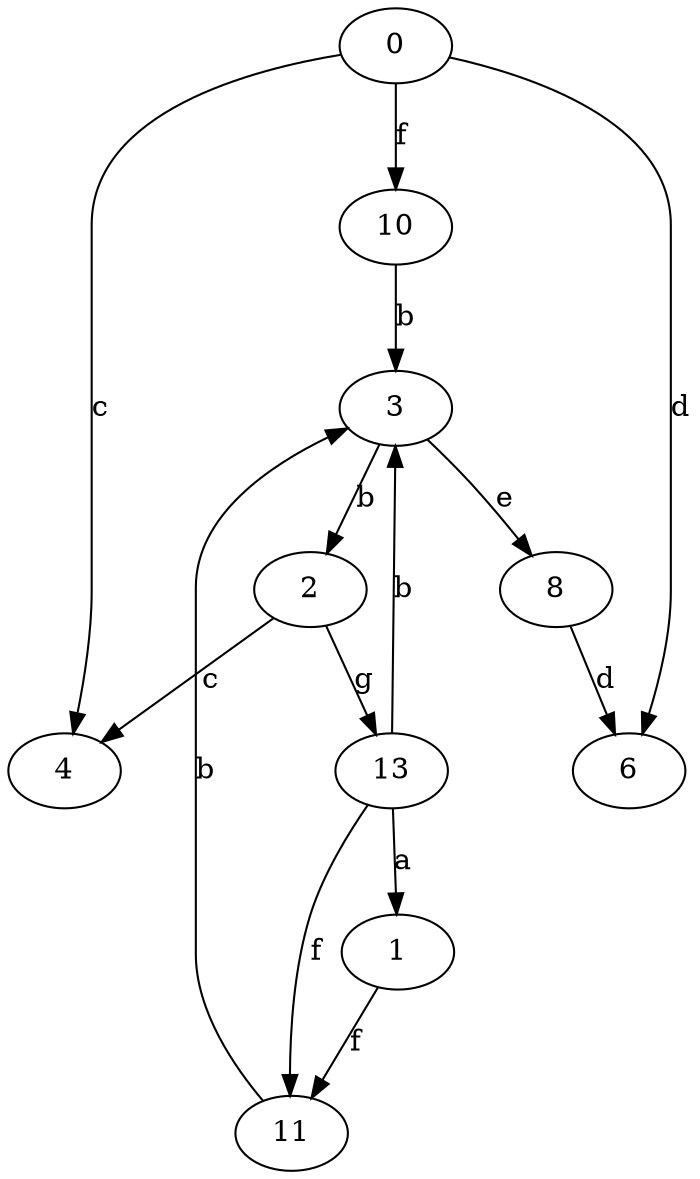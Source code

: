 strict digraph  {
0;
1;
2;
3;
4;
6;
8;
10;
11;
13;
0 -> 4  [label=c];
0 -> 6  [label=d];
0 -> 10  [label=f];
1 -> 11  [label=f];
2 -> 4  [label=c];
2 -> 13  [label=g];
3 -> 2  [label=b];
3 -> 8  [label=e];
8 -> 6  [label=d];
10 -> 3  [label=b];
11 -> 3  [label=b];
13 -> 1  [label=a];
13 -> 3  [label=b];
13 -> 11  [label=f];
}
